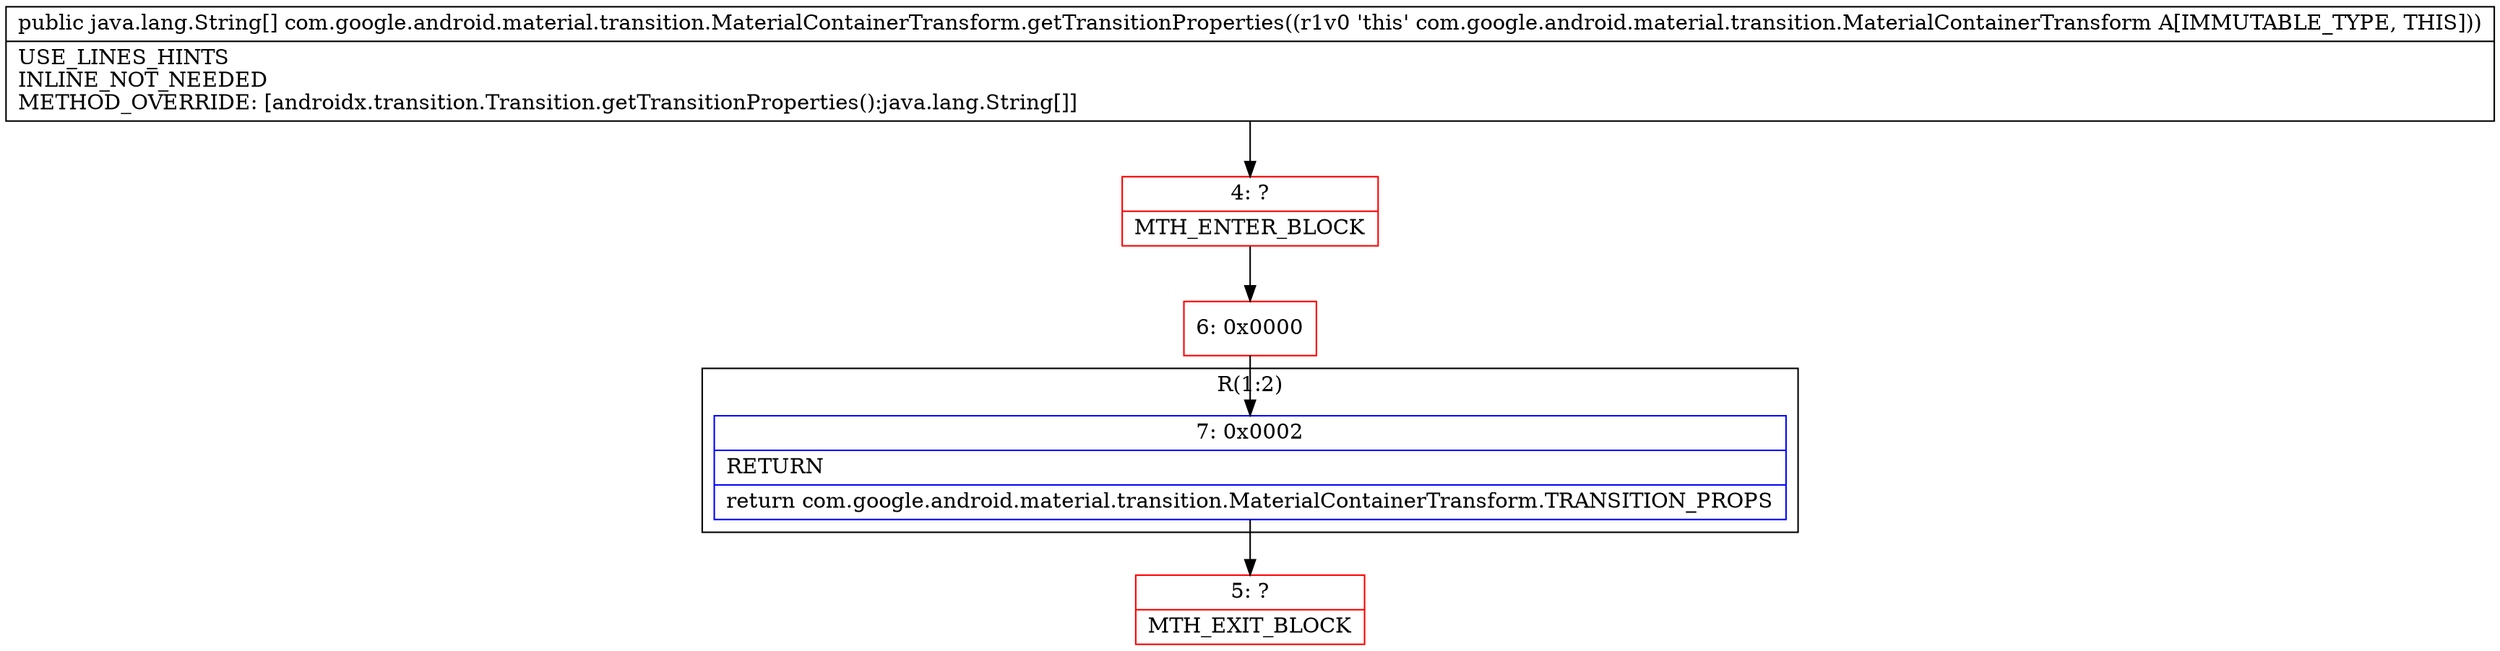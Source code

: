 digraph "CFG forcom.google.android.material.transition.MaterialContainerTransform.getTransitionProperties()[Ljava\/lang\/String;" {
subgraph cluster_Region_1079900527 {
label = "R(1:2)";
node [shape=record,color=blue];
Node_7 [shape=record,label="{7\:\ 0x0002|RETURN\l|return com.google.android.material.transition.MaterialContainerTransform.TRANSITION_PROPS\l}"];
}
Node_4 [shape=record,color=red,label="{4\:\ ?|MTH_ENTER_BLOCK\l}"];
Node_6 [shape=record,color=red,label="{6\:\ 0x0000}"];
Node_5 [shape=record,color=red,label="{5\:\ ?|MTH_EXIT_BLOCK\l}"];
MethodNode[shape=record,label="{public java.lang.String[] com.google.android.material.transition.MaterialContainerTransform.getTransitionProperties((r1v0 'this' com.google.android.material.transition.MaterialContainerTransform A[IMMUTABLE_TYPE, THIS]))  | USE_LINES_HINTS\lINLINE_NOT_NEEDED\lMETHOD_OVERRIDE: [androidx.transition.Transition.getTransitionProperties():java.lang.String[]]\l}"];
MethodNode -> Node_4;Node_7 -> Node_5;
Node_4 -> Node_6;
Node_6 -> Node_7;
}

